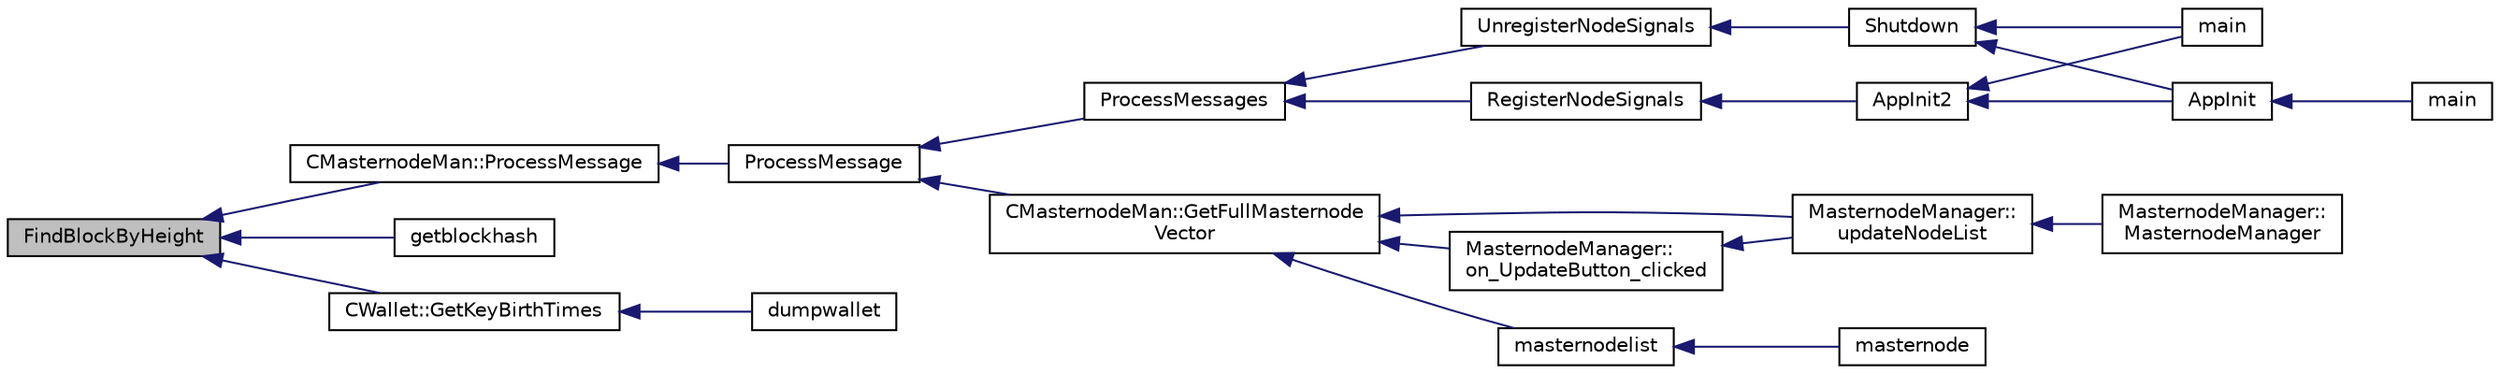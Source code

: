 digraph "FindBlockByHeight"
{
  edge [fontname="Helvetica",fontsize="10",labelfontname="Helvetica",labelfontsize="10"];
  node [fontname="Helvetica",fontsize="10",shape=record];
  rankdir="LR";
  Node689 [label="FindBlockByHeight",height=0.2,width=0.4,color="black", fillcolor="grey75", style="filled", fontcolor="black"];
  Node689 -> Node690 [dir="back",color="midnightblue",fontsize="10",style="solid",fontname="Helvetica"];
  Node690 [label="CMasternodeMan::ProcessMessage",height=0.2,width=0.4,color="black", fillcolor="white", style="filled",URL="$dc/d6b/class_c_masternode_man.html#ae3e5d263cebdcd932eca49caeadce9aa"];
  Node690 -> Node691 [dir="back",color="midnightblue",fontsize="10",style="solid",fontname="Helvetica"];
  Node691 [label="ProcessMessage",height=0.2,width=0.4,color="black", fillcolor="white", style="filled",URL="$df/d0a/main_8cpp.html#a8ba92b1a4bce3c835e887a9073d17d8e"];
  Node691 -> Node692 [dir="back",color="midnightblue",fontsize="10",style="solid",fontname="Helvetica"];
  Node692 [label="ProcessMessages",height=0.2,width=0.4,color="black", fillcolor="white", style="filled",URL="$d4/dbf/main_8h.html#a196f9318f02448b85b28d612698934fd"];
  Node692 -> Node693 [dir="back",color="midnightblue",fontsize="10",style="solid",fontname="Helvetica"];
  Node693 [label="RegisterNodeSignals",height=0.2,width=0.4,color="black", fillcolor="white", style="filled",URL="$d4/dbf/main_8h.html#ab02615ff65f91d69f8d786ec900baa8a",tooltip="Register with a network node to receive its signals. "];
  Node693 -> Node694 [dir="back",color="midnightblue",fontsize="10",style="solid",fontname="Helvetica"];
  Node694 [label="AppInit2",height=0.2,width=0.4,color="black", fillcolor="white", style="filled",URL="$d8/dc0/init_8h.html#a1a4c1bfbf6ba1db77e988b89b9cadfd3",tooltip="Initialize ion. "];
  Node694 -> Node695 [dir="back",color="midnightblue",fontsize="10",style="solid",fontname="Helvetica"];
  Node695 [label="AppInit",height=0.2,width=0.4,color="black", fillcolor="white", style="filled",URL="$d4/d35/iond_8cpp.html#ac59316b767e6984e1285f0531275286b"];
  Node695 -> Node696 [dir="back",color="midnightblue",fontsize="10",style="solid",fontname="Helvetica"];
  Node696 [label="main",height=0.2,width=0.4,color="black", fillcolor="white", style="filled",URL="$d4/d35/iond_8cpp.html#a0ddf1224851353fc92bfbff6f499fa97"];
  Node694 -> Node697 [dir="back",color="midnightblue",fontsize="10",style="solid",fontname="Helvetica"];
  Node697 [label="main",height=0.2,width=0.4,color="black", fillcolor="white", style="filled",URL="$d5/d2d/ion_8cpp.html#a0ddf1224851353fc92bfbff6f499fa97"];
  Node692 -> Node698 [dir="back",color="midnightblue",fontsize="10",style="solid",fontname="Helvetica"];
  Node698 [label="UnregisterNodeSignals",height=0.2,width=0.4,color="black", fillcolor="white", style="filled",URL="$d4/dbf/main_8h.html#a3ef0cc6e9d9d6435ee2a5569244d6ebd",tooltip="Unregister a network node. "];
  Node698 -> Node699 [dir="back",color="midnightblue",fontsize="10",style="solid",fontname="Helvetica"];
  Node699 [label="Shutdown",height=0.2,width=0.4,color="black", fillcolor="white", style="filled",URL="$d8/dc0/init_8h.html#ac5f038c2b480cf9ef5e19e3eba8dbaf9"];
  Node699 -> Node695 [dir="back",color="midnightblue",fontsize="10",style="solid",fontname="Helvetica"];
  Node699 -> Node697 [dir="back",color="midnightblue",fontsize="10",style="solid",fontname="Helvetica"];
  Node691 -> Node700 [dir="back",color="midnightblue",fontsize="10",style="solid",fontname="Helvetica"];
  Node700 [label="CMasternodeMan::GetFullMasternode\lVector",height=0.2,width=0.4,color="black", fillcolor="white", style="filled",URL="$dc/d6b/class_c_masternode_man.html#ab39e213a7601e1bef2eba1d5d63206f5"];
  Node700 -> Node701 [dir="back",color="midnightblue",fontsize="10",style="solid",fontname="Helvetica"];
  Node701 [label="MasternodeManager::\lupdateNodeList",height=0.2,width=0.4,color="black", fillcolor="white", style="filled",URL="$d9/d70/class_masternode_manager.html#a5485a8bd6ccf673027165cc1207dfae9"];
  Node701 -> Node702 [dir="back",color="midnightblue",fontsize="10",style="solid",fontname="Helvetica"];
  Node702 [label="MasternodeManager::\lMasternodeManager",height=0.2,width=0.4,color="black", fillcolor="white", style="filled",URL="$d9/d70/class_masternode_manager.html#ad18cb99065e056e6b791e2356de826bf"];
  Node700 -> Node703 [dir="back",color="midnightblue",fontsize="10",style="solid",fontname="Helvetica"];
  Node703 [label="MasternodeManager::\lon_UpdateButton_clicked",height=0.2,width=0.4,color="black", fillcolor="white", style="filled",URL="$d9/d70/class_masternode_manager.html#ae8d07b4d869e3eb09fe1be445eff0430"];
  Node703 -> Node701 [dir="back",color="midnightblue",fontsize="10",style="solid",fontname="Helvetica"];
  Node700 -> Node704 [dir="back",color="midnightblue",fontsize="10",style="solid",fontname="Helvetica"];
  Node704 [label="masternodelist",height=0.2,width=0.4,color="black", fillcolor="white", style="filled",URL="$d5/d6b/rpcstashedsend_8cpp.html#a3a7ed7e37f21eb2912afc6e776f7236c"];
  Node704 -> Node705 [dir="back",color="midnightblue",fontsize="10",style="solid",fontname="Helvetica"];
  Node705 [label="masternode",height=0.2,width=0.4,color="black", fillcolor="white", style="filled",URL="$d5/d6b/rpcstashedsend_8cpp.html#a30609e443aeb47c29ed0878d16b1b5e1"];
  Node689 -> Node706 [dir="back",color="midnightblue",fontsize="10",style="solid",fontname="Helvetica"];
  Node706 [label="getblockhash",height=0.2,width=0.4,color="black", fillcolor="white", style="filled",URL="$d0/d47/rpcblockchain_8cpp.html#a6aec96723852fde932c01159a66a9911"];
  Node689 -> Node707 [dir="back",color="midnightblue",fontsize="10",style="solid",fontname="Helvetica"];
  Node707 [label="CWallet::GetKeyBirthTimes",height=0.2,width=0.4,color="black", fillcolor="white", style="filled",URL="$d2/de5/class_c_wallet.html#acb2fdaf647fa2d812d58e998848e681d"];
  Node707 -> Node708 [dir="back",color="midnightblue",fontsize="10",style="solid",fontname="Helvetica"];
  Node708 [label="dumpwallet",height=0.2,width=0.4,color="black", fillcolor="white", style="filled",URL="$dc/dbf/rpcdump_8cpp.html#a831ddf746d4f2500ba6f6c07f63445cd"];
}

